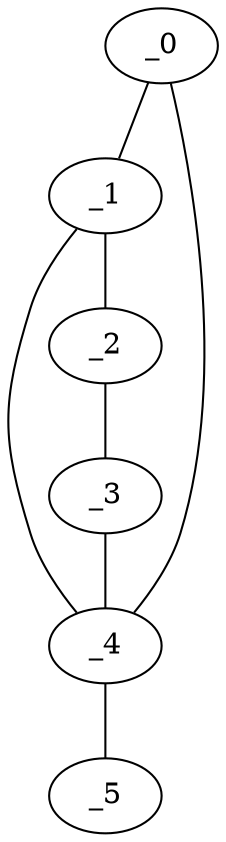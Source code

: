 graph WP1_0071 {
	_0	 [x="0.553852",
		y="2.60616"];
	_1	 [x="1.3908",
		y="0.448008"];
	_0 -- _1;
	_4	 [x="1.5",
		y="1.98"];
	_0 -- _4;
	_2	 [x="3.13345",
		y="3.43634"];
	_1 -- _2;
	_1 -- _4;
	_3	 [x="2.59414",
		y="0.820525"];
	_2 -- _3;
	_3 -- _4;
	_5	 [x="2.459",
		y="0.120309"];
	_4 -- _5;
}
